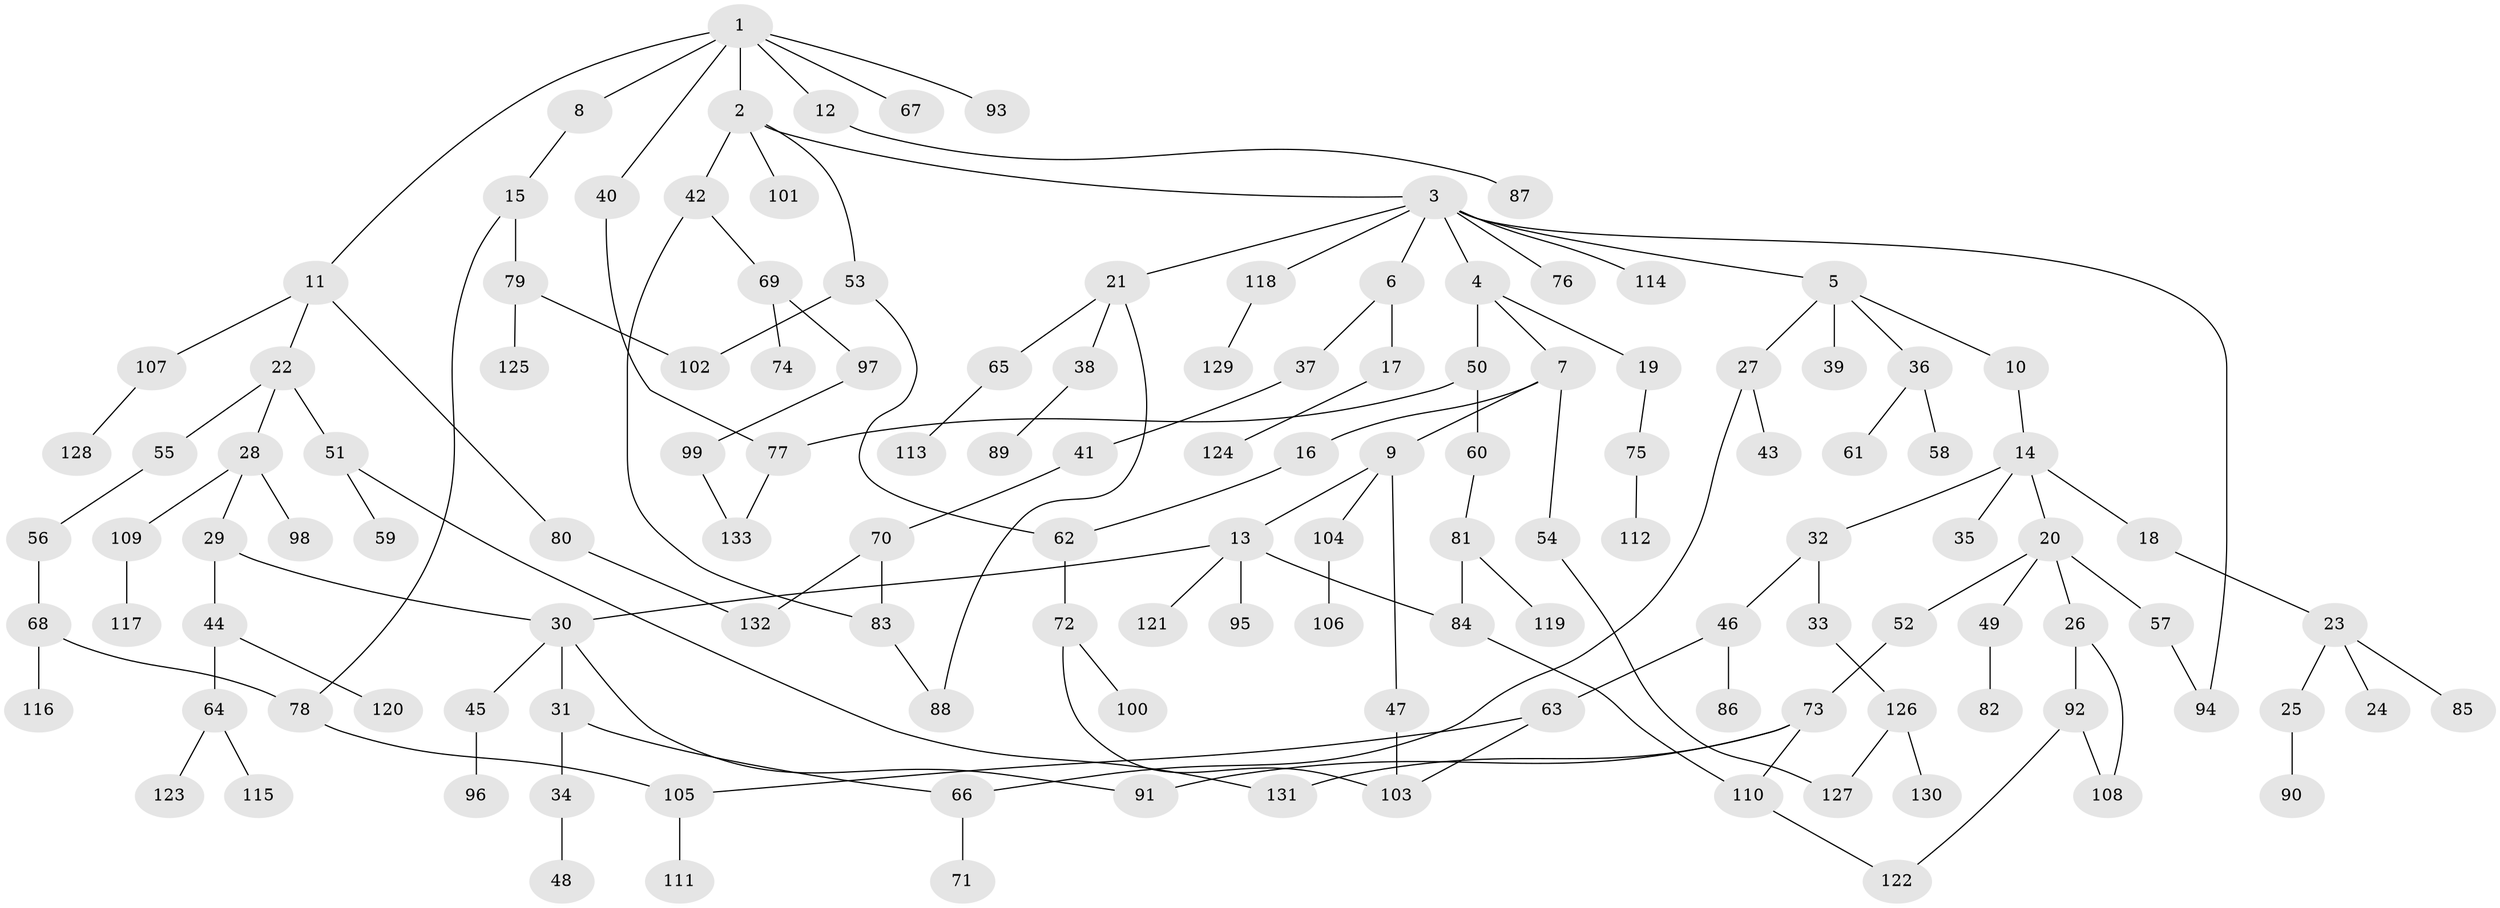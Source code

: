 // coarse degree distribution, {2: 0.275, 6: 0.075, 4: 0.15, 5: 0.1, 3: 0.2, 1: 0.2}
// Generated by graph-tools (version 1.1) at 2025/49/03/04/25 22:49:09]
// undirected, 133 vertices, 153 edges
graph export_dot {
  node [color=gray90,style=filled];
  1;
  2;
  3;
  4;
  5;
  6;
  7;
  8;
  9;
  10;
  11;
  12;
  13;
  14;
  15;
  16;
  17;
  18;
  19;
  20;
  21;
  22;
  23;
  24;
  25;
  26;
  27;
  28;
  29;
  30;
  31;
  32;
  33;
  34;
  35;
  36;
  37;
  38;
  39;
  40;
  41;
  42;
  43;
  44;
  45;
  46;
  47;
  48;
  49;
  50;
  51;
  52;
  53;
  54;
  55;
  56;
  57;
  58;
  59;
  60;
  61;
  62;
  63;
  64;
  65;
  66;
  67;
  68;
  69;
  70;
  71;
  72;
  73;
  74;
  75;
  76;
  77;
  78;
  79;
  80;
  81;
  82;
  83;
  84;
  85;
  86;
  87;
  88;
  89;
  90;
  91;
  92;
  93;
  94;
  95;
  96;
  97;
  98;
  99;
  100;
  101;
  102;
  103;
  104;
  105;
  106;
  107;
  108;
  109;
  110;
  111;
  112;
  113;
  114;
  115;
  116;
  117;
  118;
  119;
  120;
  121;
  122;
  123;
  124;
  125;
  126;
  127;
  128;
  129;
  130;
  131;
  132;
  133;
  1 -- 2;
  1 -- 8;
  1 -- 11;
  1 -- 12;
  1 -- 40;
  1 -- 67;
  1 -- 93;
  2 -- 3;
  2 -- 42;
  2 -- 53;
  2 -- 101;
  3 -- 4;
  3 -- 5;
  3 -- 6;
  3 -- 21;
  3 -- 76;
  3 -- 114;
  3 -- 118;
  3 -- 94;
  4 -- 7;
  4 -- 19;
  4 -- 50;
  5 -- 10;
  5 -- 27;
  5 -- 36;
  5 -- 39;
  6 -- 17;
  6 -- 37;
  7 -- 9;
  7 -- 16;
  7 -- 54;
  8 -- 15;
  9 -- 13;
  9 -- 47;
  9 -- 104;
  10 -- 14;
  11 -- 22;
  11 -- 80;
  11 -- 107;
  12 -- 87;
  13 -- 30;
  13 -- 95;
  13 -- 121;
  13 -- 84;
  14 -- 18;
  14 -- 20;
  14 -- 32;
  14 -- 35;
  15 -- 79;
  15 -- 78;
  16 -- 62;
  17 -- 124;
  18 -- 23;
  19 -- 75;
  20 -- 26;
  20 -- 49;
  20 -- 52;
  20 -- 57;
  21 -- 38;
  21 -- 65;
  21 -- 88;
  22 -- 28;
  22 -- 51;
  22 -- 55;
  23 -- 24;
  23 -- 25;
  23 -- 85;
  25 -- 90;
  26 -- 92;
  26 -- 108;
  27 -- 43;
  27 -- 66;
  28 -- 29;
  28 -- 98;
  28 -- 109;
  29 -- 44;
  29 -- 30;
  30 -- 31;
  30 -- 45;
  30 -- 91;
  31 -- 34;
  31 -- 66;
  32 -- 33;
  32 -- 46;
  33 -- 126;
  34 -- 48;
  36 -- 58;
  36 -- 61;
  37 -- 41;
  38 -- 89;
  40 -- 77;
  41 -- 70;
  42 -- 69;
  42 -- 83;
  44 -- 64;
  44 -- 120;
  45 -- 96;
  46 -- 63;
  46 -- 86;
  47 -- 103;
  49 -- 82;
  50 -- 60;
  50 -- 77;
  51 -- 59;
  51 -- 131;
  52 -- 73;
  53 -- 102;
  53 -- 62;
  54 -- 127;
  55 -- 56;
  56 -- 68;
  57 -- 94;
  60 -- 81;
  62 -- 72;
  63 -- 105;
  63 -- 103;
  64 -- 115;
  64 -- 123;
  65 -- 113;
  66 -- 71;
  68 -- 78;
  68 -- 116;
  69 -- 74;
  69 -- 97;
  70 -- 83;
  70 -- 132;
  72 -- 100;
  72 -- 103;
  73 -- 110;
  73 -- 91;
  73 -- 131;
  75 -- 112;
  77 -- 133;
  78 -- 105;
  79 -- 125;
  79 -- 102;
  80 -- 132;
  81 -- 84;
  81 -- 119;
  83 -- 88;
  84 -- 110;
  92 -- 108;
  92 -- 122;
  97 -- 99;
  99 -- 133;
  104 -- 106;
  105 -- 111;
  107 -- 128;
  109 -- 117;
  110 -- 122;
  118 -- 129;
  126 -- 127;
  126 -- 130;
}
